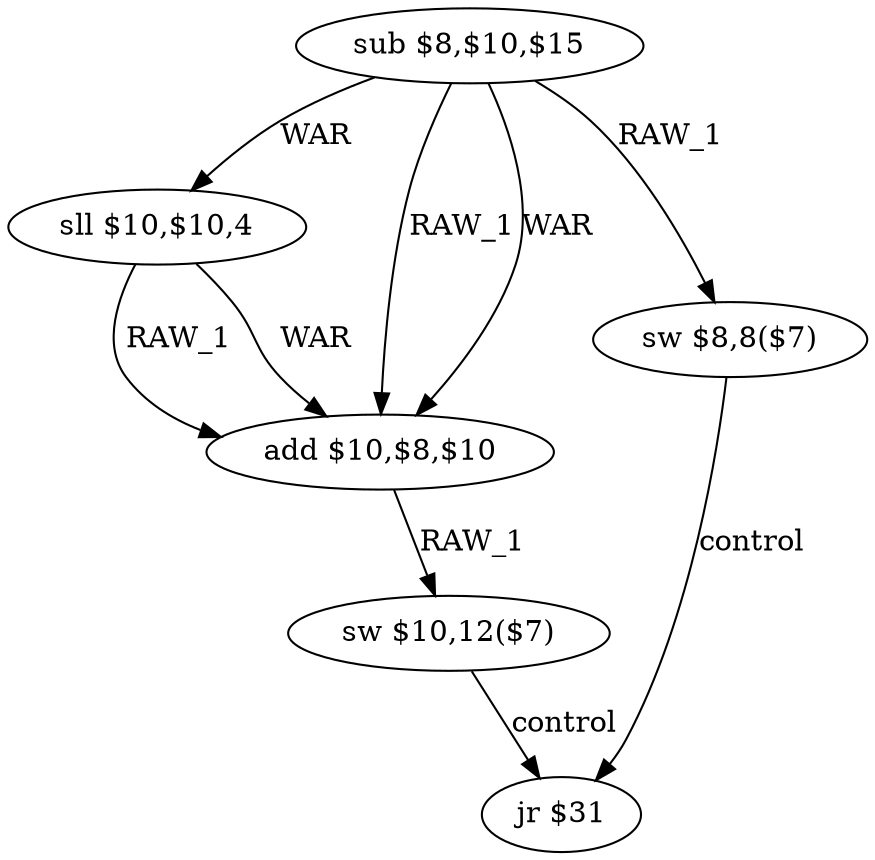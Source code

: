 digraph G1 {
node [shape = ellipse];
i0 [label = "sub $8,$10,$15"] ;
i0 ->  i1 [label= "WAR"];
i0 ->  i2 [label= "RAW_1"];
i0 ->  i3 [label= "RAW_1"];
i0 ->  i3 [label= "WAR"];
i1 [label = "sll $10,$10,4"] ;
i1 ->  i3 [label= "RAW_1"];
i1 ->  i3 [label= "WAR"];
i3 [label = "add $10,$8,$10"] ;
i3 ->  i4 [label= "RAW_1"];
i4 [label = "sw $10,12($7)"] ;
i4 ->  i5 [label= "control"];
i5 [label = "jr $31"] ;
i2 [label = "sw $8,8($7)"] ;
i2 ->  i5 [label= "control"];
}
